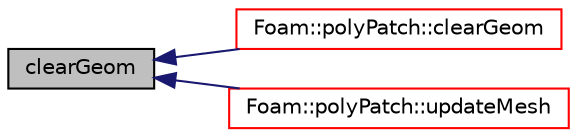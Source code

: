 digraph "clearGeom"
{
  bgcolor="transparent";
  edge [fontname="Helvetica",fontsize="10",labelfontname="Helvetica",labelfontsize="10"];
  node [fontname="Helvetica",fontsize="10",shape=record];
  rankdir="LR";
  Node19 [label="clearGeom",height=0.2,width=0.4,color="black", fillcolor="grey75", style="filled", fontcolor="black"];
  Node19 -> Node20 [dir="back",color="midnightblue",fontsize="10",style="solid",fontname="Helvetica"];
  Node20 [label="Foam::polyPatch::clearGeom",height=0.2,width=0.4,color="red",URL="$a28633.html#a499a7f858dc495c47b618e168fec6372",tooltip="Clear geometry. "];
  Node19 -> Node36 [dir="back",color="midnightblue",fontsize="10",style="solid",fontname="Helvetica"];
  Node36 [label="Foam::polyPatch::updateMesh",height=0.2,width=0.4,color="red",URL="$a28633.html#a06139aa7a91eeed82560f0c3d03d1845",tooltip="Update of the patch topology. "];
}

